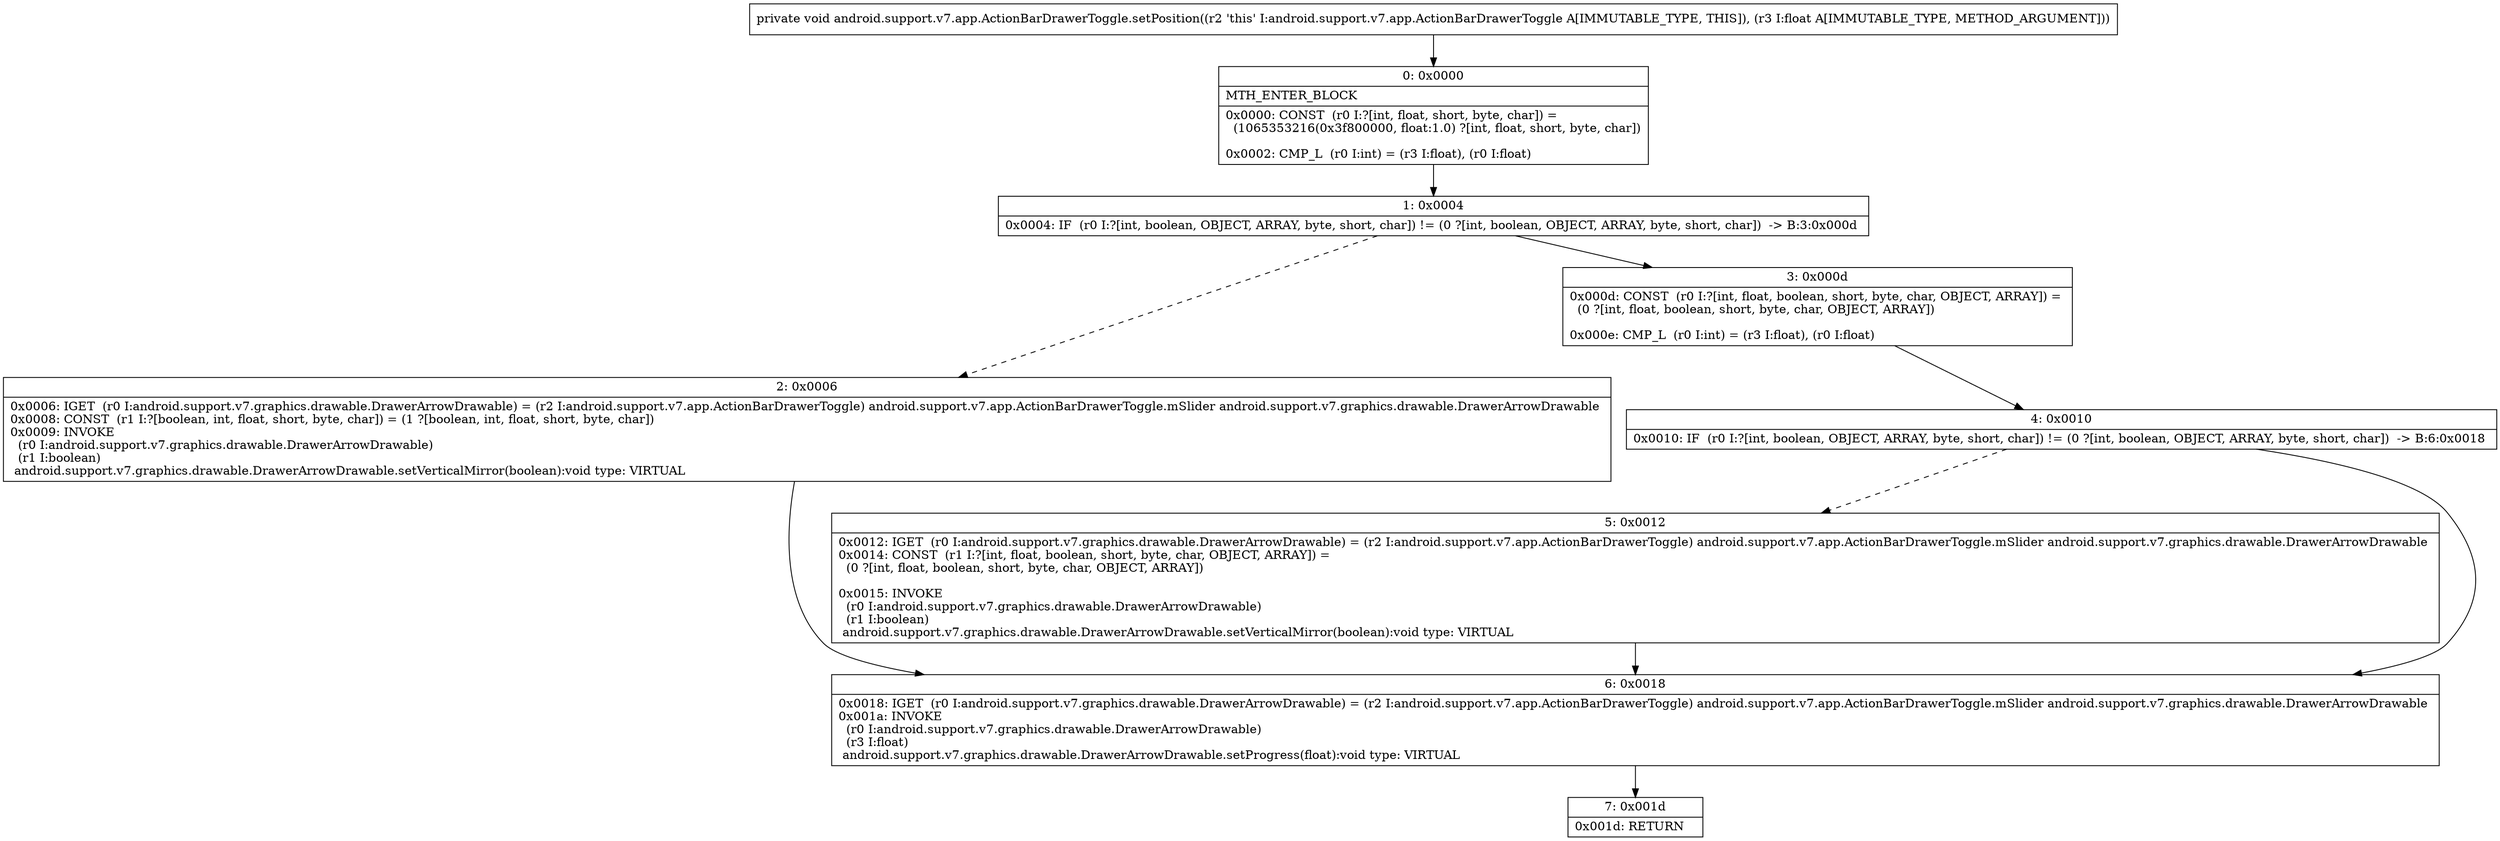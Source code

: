 digraph "CFG forandroid.support.v7.app.ActionBarDrawerToggle.setPosition(F)V" {
Node_0 [shape=record,label="{0\:\ 0x0000|MTH_ENTER_BLOCK\l|0x0000: CONST  (r0 I:?[int, float, short, byte, char]) = \l  (1065353216(0x3f800000, float:1.0) ?[int, float, short, byte, char])\l \l0x0002: CMP_L  (r0 I:int) = (r3 I:float), (r0 I:float) \l}"];
Node_1 [shape=record,label="{1\:\ 0x0004|0x0004: IF  (r0 I:?[int, boolean, OBJECT, ARRAY, byte, short, char]) != (0 ?[int, boolean, OBJECT, ARRAY, byte, short, char])  \-\> B:3:0x000d \l}"];
Node_2 [shape=record,label="{2\:\ 0x0006|0x0006: IGET  (r0 I:android.support.v7.graphics.drawable.DrawerArrowDrawable) = (r2 I:android.support.v7.app.ActionBarDrawerToggle) android.support.v7.app.ActionBarDrawerToggle.mSlider android.support.v7.graphics.drawable.DrawerArrowDrawable \l0x0008: CONST  (r1 I:?[boolean, int, float, short, byte, char]) = (1 ?[boolean, int, float, short, byte, char]) \l0x0009: INVOKE  \l  (r0 I:android.support.v7.graphics.drawable.DrawerArrowDrawable)\l  (r1 I:boolean)\l android.support.v7.graphics.drawable.DrawerArrowDrawable.setVerticalMirror(boolean):void type: VIRTUAL \l}"];
Node_3 [shape=record,label="{3\:\ 0x000d|0x000d: CONST  (r0 I:?[int, float, boolean, short, byte, char, OBJECT, ARRAY]) = \l  (0 ?[int, float, boolean, short, byte, char, OBJECT, ARRAY])\l \l0x000e: CMP_L  (r0 I:int) = (r3 I:float), (r0 I:float) \l}"];
Node_4 [shape=record,label="{4\:\ 0x0010|0x0010: IF  (r0 I:?[int, boolean, OBJECT, ARRAY, byte, short, char]) != (0 ?[int, boolean, OBJECT, ARRAY, byte, short, char])  \-\> B:6:0x0018 \l}"];
Node_5 [shape=record,label="{5\:\ 0x0012|0x0012: IGET  (r0 I:android.support.v7.graphics.drawable.DrawerArrowDrawable) = (r2 I:android.support.v7.app.ActionBarDrawerToggle) android.support.v7.app.ActionBarDrawerToggle.mSlider android.support.v7.graphics.drawable.DrawerArrowDrawable \l0x0014: CONST  (r1 I:?[int, float, boolean, short, byte, char, OBJECT, ARRAY]) = \l  (0 ?[int, float, boolean, short, byte, char, OBJECT, ARRAY])\l \l0x0015: INVOKE  \l  (r0 I:android.support.v7.graphics.drawable.DrawerArrowDrawable)\l  (r1 I:boolean)\l android.support.v7.graphics.drawable.DrawerArrowDrawable.setVerticalMirror(boolean):void type: VIRTUAL \l}"];
Node_6 [shape=record,label="{6\:\ 0x0018|0x0018: IGET  (r0 I:android.support.v7.graphics.drawable.DrawerArrowDrawable) = (r2 I:android.support.v7.app.ActionBarDrawerToggle) android.support.v7.app.ActionBarDrawerToggle.mSlider android.support.v7.graphics.drawable.DrawerArrowDrawable \l0x001a: INVOKE  \l  (r0 I:android.support.v7.graphics.drawable.DrawerArrowDrawable)\l  (r3 I:float)\l android.support.v7.graphics.drawable.DrawerArrowDrawable.setProgress(float):void type: VIRTUAL \l}"];
Node_7 [shape=record,label="{7\:\ 0x001d|0x001d: RETURN   \l}"];
MethodNode[shape=record,label="{private void android.support.v7.app.ActionBarDrawerToggle.setPosition((r2 'this' I:android.support.v7.app.ActionBarDrawerToggle A[IMMUTABLE_TYPE, THIS]), (r3 I:float A[IMMUTABLE_TYPE, METHOD_ARGUMENT])) }"];
MethodNode -> Node_0;
Node_0 -> Node_1;
Node_1 -> Node_2[style=dashed];
Node_1 -> Node_3;
Node_2 -> Node_6;
Node_3 -> Node_4;
Node_4 -> Node_5[style=dashed];
Node_4 -> Node_6;
Node_5 -> Node_6;
Node_6 -> Node_7;
}


